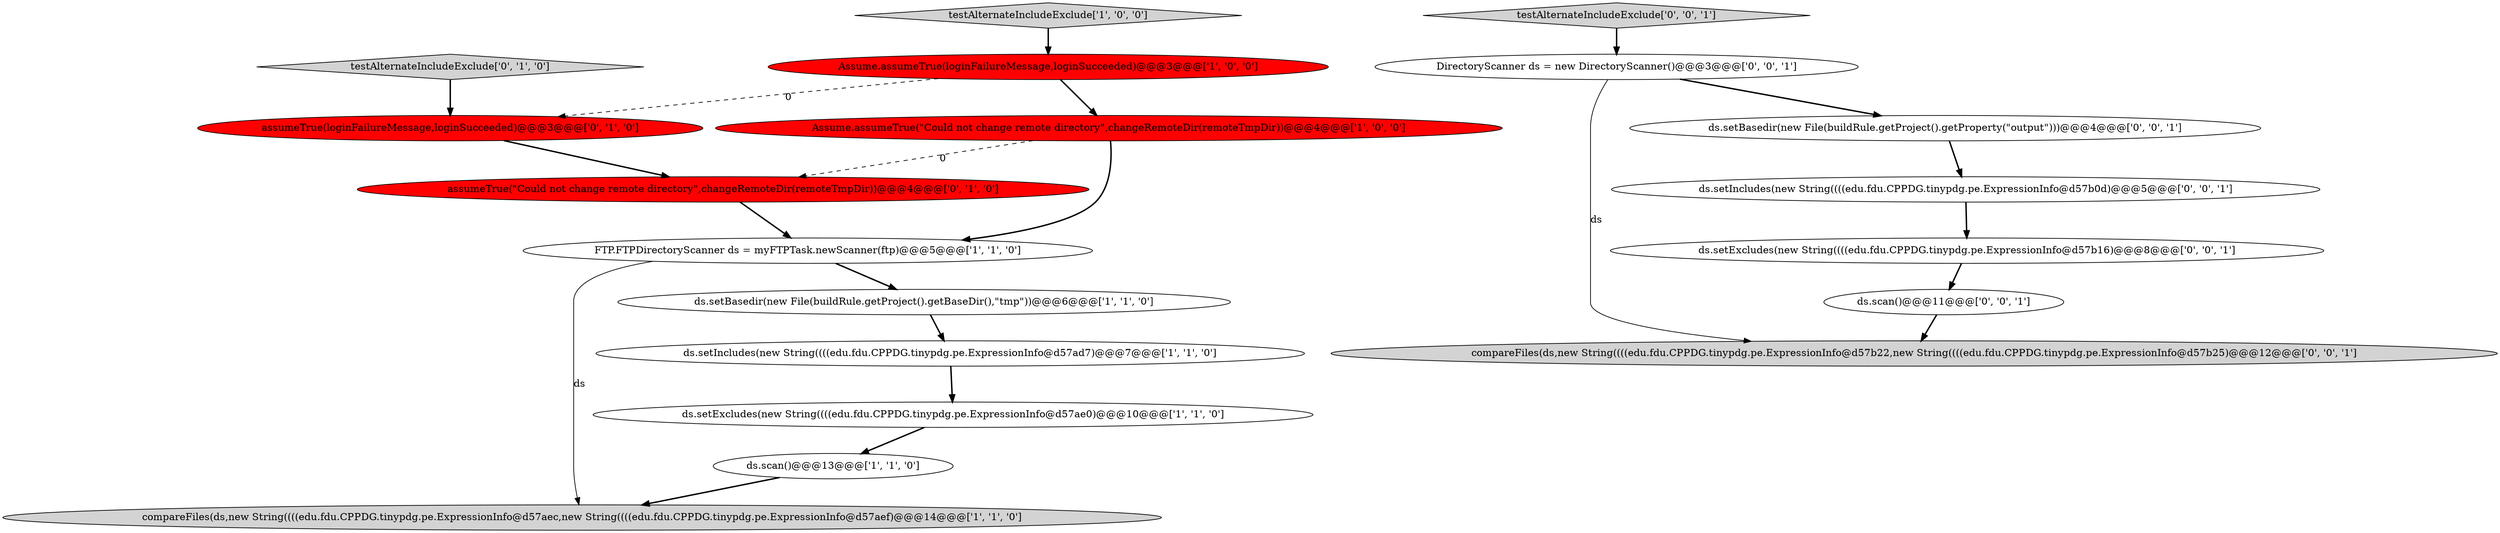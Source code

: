 digraph {
1 [style = filled, label = "Assume.assumeTrue(loginFailureMessage,loginSucceeded)@@@3@@@['1', '0', '0']", fillcolor = red, shape = ellipse image = "AAA1AAABBB1BBB"];
4 [style = filled, label = "testAlternateIncludeExclude['1', '0', '0']", fillcolor = lightgray, shape = diamond image = "AAA0AAABBB1BBB"];
13 [style = filled, label = "testAlternateIncludeExclude['0', '0', '1']", fillcolor = lightgray, shape = diamond image = "AAA0AAABBB3BBB"];
2 [style = filled, label = "ds.scan()@@@13@@@['1', '1', '0']", fillcolor = white, shape = ellipse image = "AAA0AAABBB1BBB"];
15 [style = filled, label = "ds.setExcludes(new String((((edu.fdu.CPPDG.tinypdg.pe.ExpressionInfo@d57b16)@@@8@@@['0', '0', '1']", fillcolor = white, shape = ellipse image = "AAA0AAABBB3BBB"];
8 [style = filled, label = "Assume.assumeTrue(\"Could not change remote directory\",changeRemoteDir(remoteTmpDir))@@@4@@@['1', '0', '0']", fillcolor = red, shape = ellipse image = "AAA1AAABBB1BBB"];
11 [style = filled, label = "assumeTrue(\"Could not change remote directory\",changeRemoteDir(remoteTmpDir))@@@4@@@['0', '1', '0']", fillcolor = red, shape = ellipse image = "AAA1AAABBB2BBB"];
10 [style = filled, label = "testAlternateIncludeExclude['0', '1', '0']", fillcolor = lightgray, shape = diamond image = "AAA0AAABBB2BBB"];
5 [style = filled, label = "ds.setIncludes(new String((((edu.fdu.CPPDG.tinypdg.pe.ExpressionInfo@d57ad7)@@@7@@@['1', '1', '0']", fillcolor = white, shape = ellipse image = "AAA0AAABBB1BBB"];
14 [style = filled, label = "ds.setIncludes(new String((((edu.fdu.CPPDG.tinypdg.pe.ExpressionInfo@d57b0d)@@@5@@@['0', '0', '1']", fillcolor = white, shape = ellipse image = "AAA0AAABBB3BBB"];
17 [style = filled, label = "ds.scan()@@@11@@@['0', '0', '1']", fillcolor = white, shape = ellipse image = "AAA0AAABBB3BBB"];
0 [style = filled, label = "FTP.FTPDirectoryScanner ds = myFTPTask.newScanner(ftp)@@@5@@@['1', '1', '0']", fillcolor = white, shape = ellipse image = "AAA0AAABBB1BBB"];
18 [style = filled, label = "compareFiles(ds,new String((((edu.fdu.CPPDG.tinypdg.pe.ExpressionInfo@d57b22,new String((((edu.fdu.CPPDG.tinypdg.pe.ExpressionInfo@d57b25)@@@12@@@['0', '0', '1']", fillcolor = lightgray, shape = ellipse image = "AAA0AAABBB3BBB"];
6 [style = filled, label = "compareFiles(ds,new String((((edu.fdu.CPPDG.tinypdg.pe.ExpressionInfo@d57aec,new String((((edu.fdu.CPPDG.tinypdg.pe.ExpressionInfo@d57aef)@@@14@@@['1', '1', '0']", fillcolor = lightgray, shape = ellipse image = "AAA0AAABBB1BBB"];
9 [style = filled, label = "assumeTrue(loginFailureMessage,loginSucceeded)@@@3@@@['0', '1', '0']", fillcolor = red, shape = ellipse image = "AAA1AAABBB2BBB"];
16 [style = filled, label = "ds.setBasedir(new File(buildRule.getProject().getProperty(\"output\")))@@@4@@@['0', '0', '1']", fillcolor = white, shape = ellipse image = "AAA0AAABBB3BBB"];
12 [style = filled, label = "DirectoryScanner ds = new DirectoryScanner()@@@3@@@['0', '0', '1']", fillcolor = white, shape = ellipse image = "AAA0AAABBB3BBB"];
7 [style = filled, label = "ds.setBasedir(new File(buildRule.getProject().getBaseDir(),\"tmp\"))@@@6@@@['1', '1', '0']", fillcolor = white, shape = ellipse image = "AAA0AAABBB1BBB"];
3 [style = filled, label = "ds.setExcludes(new String((((edu.fdu.CPPDG.tinypdg.pe.ExpressionInfo@d57ae0)@@@10@@@['1', '1', '0']", fillcolor = white, shape = ellipse image = "AAA0AAABBB1BBB"];
5->3 [style = bold, label=""];
1->8 [style = bold, label=""];
9->11 [style = bold, label=""];
2->6 [style = bold, label=""];
1->9 [style = dashed, label="0"];
12->16 [style = bold, label=""];
0->7 [style = bold, label=""];
8->0 [style = bold, label=""];
12->18 [style = solid, label="ds"];
15->17 [style = bold, label=""];
7->5 [style = bold, label=""];
11->0 [style = bold, label=""];
13->12 [style = bold, label=""];
3->2 [style = bold, label=""];
16->14 [style = bold, label=""];
14->15 [style = bold, label=""];
4->1 [style = bold, label=""];
10->9 [style = bold, label=""];
8->11 [style = dashed, label="0"];
0->6 [style = solid, label="ds"];
17->18 [style = bold, label=""];
}
